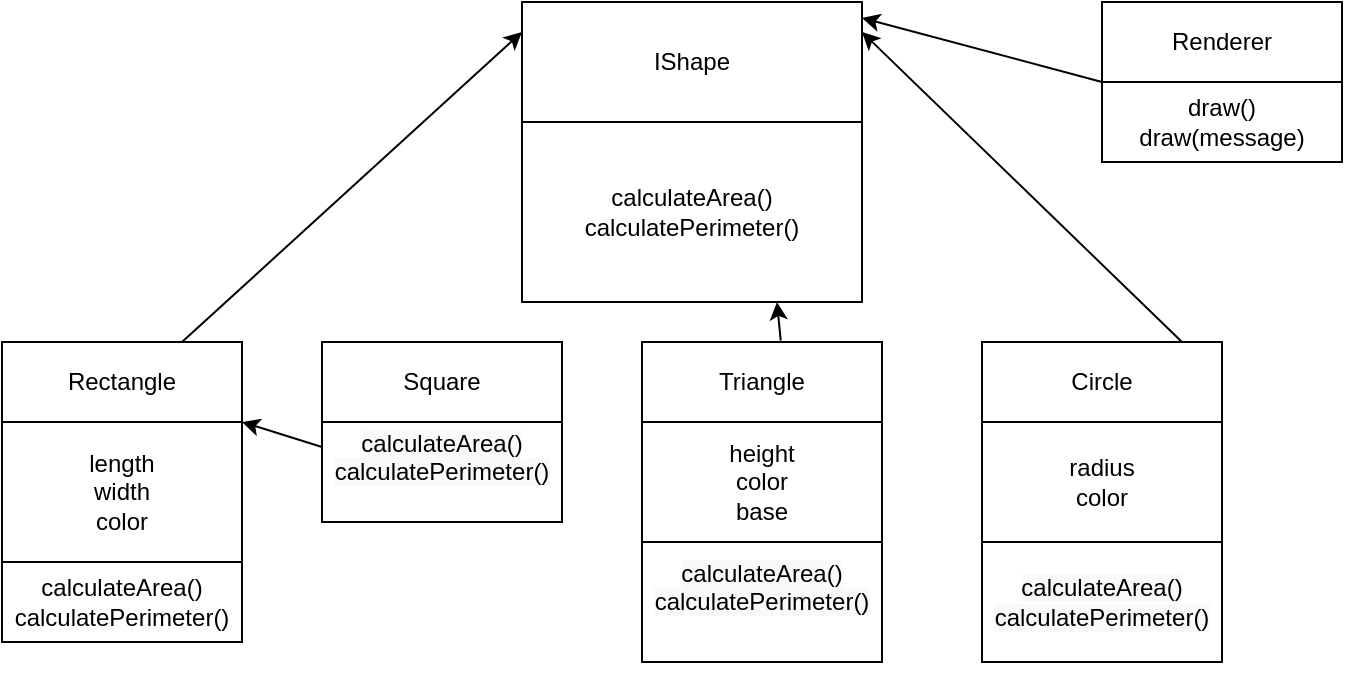 <mxfile version="19.0.3" type="device"><diagram id="A9ie72knZb0VbW60oq-e" name="Page-1"><mxGraphModel dx="782" dy="531" grid="1" gridSize="10" guides="1" tooltips="1" connect="1" arrows="1" fold="1" page="1" pageScale="1" pageWidth="850" pageHeight="1100" math="0" shadow="0"><root><mxCell id="0"/><mxCell id="1" parent="0"/><mxCell id="dua0M77YyatZEMVhP6fL-4" value="IShape" style="rounded=0;whiteSpace=wrap;html=1;" parent="1" vertex="1"><mxGeometry x="360" y="140" width="170" height="60" as="geometry"/></mxCell><mxCell id="dua0M77YyatZEMVhP6fL-5" value="calculateArea()&lt;br&gt;calculatePerimeter()" style="rounded=0;whiteSpace=wrap;html=1;" parent="1" vertex="1"><mxGeometry x="360" y="200" width="170" height="90" as="geometry"/></mxCell><mxCell id="dua0M77YyatZEMVhP6fL-6" value="Rectangle" style="rounded=0;whiteSpace=wrap;html=1;" parent="1" vertex="1"><mxGeometry x="100" y="310" width="120" height="40" as="geometry"/></mxCell><mxCell id="dua0M77YyatZEMVhP6fL-7" value="length&lt;br&gt;width&lt;br&gt;color&lt;br&gt;" style="rounded=0;whiteSpace=wrap;html=1;" parent="1" vertex="1"><mxGeometry x="100" y="350" width="120" height="70" as="geometry"/></mxCell><mxCell id="dua0M77YyatZEMVhP6fL-8" value="calculateArea()&lt;br&gt;calculatePerimeter()" style="rounded=0;whiteSpace=wrap;html=1;" parent="1" vertex="1"><mxGeometry x="100" y="420" width="120" height="40" as="geometry"/></mxCell><mxCell id="dua0M77YyatZEMVhP6fL-9" value="Square" style="rounded=0;whiteSpace=wrap;html=1;" parent="1" vertex="1"><mxGeometry x="260" y="310" width="120" height="40" as="geometry"/></mxCell><mxCell id="dua0M77YyatZEMVhP6fL-10" value="&#10;&lt;span style=&quot;color: rgb(0, 0, 0); font-family: Helvetica; font-size: 12px; font-style: normal; font-variant-ligatures: normal; font-variant-caps: normal; font-weight: 400; letter-spacing: normal; orphans: 2; text-align: center; text-indent: 0px; text-transform: none; widows: 2; word-spacing: 0px; -webkit-text-stroke-width: 0px; background-color: rgb(248, 249, 250); text-decoration-thickness: initial; text-decoration-style: initial; text-decoration-color: initial; float: none; display: inline !important;&quot;&gt;calculateArea()&lt;/span&gt;&lt;br style=&quot;color: rgb(0, 0, 0); font-family: Helvetica; font-size: 12px; font-style: normal; font-variant-ligatures: normal; font-variant-caps: normal; font-weight: 400; letter-spacing: normal; orphans: 2; text-align: center; text-indent: 0px; text-transform: none; widows: 2; word-spacing: 0px; -webkit-text-stroke-width: 0px; background-color: rgb(248, 249, 250); text-decoration-thickness: initial; text-decoration-style: initial; text-decoration-color: initial;&quot;&gt;&lt;span style=&quot;color: rgb(0, 0, 0); font-family: Helvetica; font-size: 12px; font-style: normal; font-variant-ligatures: normal; font-variant-caps: normal; font-weight: 400; letter-spacing: normal; orphans: 2; text-align: center; text-indent: 0px; text-transform: none; widows: 2; word-spacing: 0px; -webkit-text-stroke-width: 0px; background-color: rgb(248, 249, 250); text-decoration-thickness: initial; text-decoration-style: initial; text-decoration-color: initial; float: none; display: inline !important;&quot;&gt;calculatePerimeter()&lt;/span&gt;&#10;&#10;" style="rounded=0;whiteSpace=wrap;html=1;" parent="1" vertex="1"><mxGeometry x="260" y="350" width="120" height="50" as="geometry"/></mxCell><mxCell id="dua0M77YyatZEMVhP6fL-11" value="height&lt;br&gt;color&lt;br&gt;base" style="rounded=0;whiteSpace=wrap;html=1;" parent="1" vertex="1"><mxGeometry x="420" y="350" width="120" height="60" as="geometry"/></mxCell><mxCell id="dua0M77YyatZEMVhP6fL-12" value="Triangle" style="rounded=0;whiteSpace=wrap;html=1;" parent="1" vertex="1"><mxGeometry x="420" y="310" width="120" height="40" as="geometry"/></mxCell><mxCell id="dua0M77YyatZEMVhP6fL-13" value="&#10;&lt;span style=&quot;color: rgb(0, 0, 0); font-family: Helvetica; font-size: 12px; font-style: normal; font-variant-ligatures: normal; font-variant-caps: normal; font-weight: 400; letter-spacing: normal; orphans: 2; text-align: center; text-indent: 0px; text-transform: none; widows: 2; word-spacing: 0px; -webkit-text-stroke-width: 0px; background-color: rgb(248, 249, 250); text-decoration-thickness: initial; text-decoration-style: initial; text-decoration-color: initial; float: none; display: inline !important;&quot;&gt;calculateArea()&lt;/span&gt;&lt;br style=&quot;color: rgb(0, 0, 0); font-family: Helvetica; font-size: 12px; font-style: normal; font-variant-ligatures: normal; font-variant-caps: normal; font-weight: 400; letter-spacing: normal; orphans: 2; text-align: center; text-indent: 0px; text-transform: none; widows: 2; word-spacing: 0px; -webkit-text-stroke-width: 0px; background-color: rgb(248, 249, 250); text-decoration-thickness: initial; text-decoration-style: initial; text-decoration-color: initial;&quot;&gt;&lt;span style=&quot;color: rgb(0, 0, 0); font-family: Helvetica; font-size: 12px; font-style: normal; font-variant-ligatures: normal; font-variant-caps: normal; font-weight: 400; letter-spacing: normal; orphans: 2; text-align: center; text-indent: 0px; text-transform: none; widows: 2; word-spacing: 0px; -webkit-text-stroke-width: 0px; background-color: rgb(248, 249, 250); text-decoration-thickness: initial; text-decoration-style: initial; text-decoration-color: initial; float: none; display: inline !important;&quot;&gt;calculatePerimeter()&lt;/span&gt;&#10;&#10;" style="rounded=0;whiteSpace=wrap;html=1;" parent="1" vertex="1"><mxGeometry x="420" y="410" width="120" height="60" as="geometry"/></mxCell><mxCell id="dua0M77YyatZEMVhP6fL-14" value="Circle" style="rounded=0;whiteSpace=wrap;html=1;" parent="1" vertex="1"><mxGeometry x="590" y="310" width="120" height="40" as="geometry"/></mxCell><mxCell id="dua0M77YyatZEMVhP6fL-15" value="&#10;&lt;br style=&quot;color: rgb(0, 0, 0); font-family: Helvetica; font-size: 12px; font-style: normal; font-variant-ligatures: normal; font-variant-caps: normal; font-weight: 400; letter-spacing: normal; orphans: 2; text-align: center; text-indent: 0px; text-transform: none; widows: 2; word-spacing: 0px; -webkit-text-stroke-width: 0px; background-color: rgb(248, 249, 250); text-decoration-thickness: initial; text-decoration-style: initial; text-decoration-color: initial;&quot;&gt;&lt;span style=&quot;color: rgb(0, 0, 0); font-family: Helvetica; font-size: 12px; font-style: normal; font-variant-ligatures: normal; font-variant-caps: normal; font-weight: 400; letter-spacing: normal; orphans: 2; text-align: center; text-indent: 0px; text-transform: none; widows: 2; word-spacing: 0px; -webkit-text-stroke-width: 0px; text-decoration-thickness: initial; text-decoration-style: initial; text-decoration-color: initial; background-color: rgb(248, 249, 250); float: none; display: inline !important;&quot;&gt;calculateArea()&lt;/span&gt;&lt;br style=&quot;color: rgb(0, 0, 0); font-family: Helvetica; font-size: 12px; font-style: normal; font-variant-ligatures: normal; font-variant-caps: normal; font-weight: 400; letter-spacing: normal; orphans: 2; text-align: center; text-indent: 0px; text-transform: none; widows: 2; word-spacing: 0px; -webkit-text-stroke-width: 0px; text-decoration-thickness: initial; text-decoration-style: initial; text-decoration-color: initial; background-color: rgb(248, 249, 250);&quot;&gt;&lt;span style=&quot;color: rgb(0, 0, 0); font-family: Helvetica; font-size: 12px; font-style: normal; font-variant-ligatures: normal; font-variant-caps: normal; font-weight: 400; letter-spacing: normal; orphans: 2; text-align: center; text-indent: 0px; text-transform: none; widows: 2; word-spacing: 0px; -webkit-text-stroke-width: 0px; text-decoration-thickness: initial; text-decoration-style: initial; text-decoration-color: initial; background-color: rgb(248, 249, 250); float: none; display: inline !important;&quot;&gt;calculatePerimeter()&lt;/span&gt;&lt;br style=&quot;color: rgb(0, 0, 0); font-family: Helvetica; font-size: 12px; font-style: normal; font-variant-ligatures: normal; font-variant-caps: normal; font-weight: 400; letter-spacing: normal; orphans: 2; text-align: center; text-indent: 0px; text-transform: none; widows: 2; word-spacing: 0px; -webkit-text-stroke-width: 0px; background-color: rgb(248, 249, 250); text-decoration-thickness: initial; text-decoration-style: initial; text-decoration-color: initial;&quot;&gt;&#10;&#10;" style="rounded=0;whiteSpace=wrap;html=1;" parent="1" vertex="1"><mxGeometry x="590" y="410" width="120" height="60" as="geometry"/></mxCell><mxCell id="dua0M77YyatZEMVhP6fL-16" value="radius&lt;br&gt;color" style="rounded=0;whiteSpace=wrap;html=1;" parent="1" vertex="1"><mxGeometry x="590" y="350" width="120" height="60" as="geometry"/></mxCell><mxCell id="dua0M77YyatZEMVhP6fL-17" value="" style="endArrow=classic;html=1;rounded=0;entryX=0;entryY=0.25;entryDx=0;entryDy=0;exitX=0.75;exitY=0;exitDx=0;exitDy=0;" parent="1" source="dua0M77YyatZEMVhP6fL-6" target="dua0M77YyatZEMVhP6fL-4" edge="1"><mxGeometry width="50" height="50" relative="1" as="geometry"><mxPoint x="220" y="280" as="sourcePoint"/><mxPoint x="270" y="230" as="targetPoint"/></mxGeometry></mxCell><mxCell id="dua0M77YyatZEMVhP6fL-19" value="" style="endArrow=classic;html=1;rounded=0;entryX=0.75;entryY=1;entryDx=0;entryDy=0;exitX=0.578;exitY=-0.017;exitDx=0;exitDy=0;exitPerimeter=0;" parent="1" source="dua0M77YyatZEMVhP6fL-12" target="dua0M77YyatZEMVhP6fL-5" edge="1"><mxGeometry width="50" height="50" relative="1" as="geometry"><mxPoint x="500" y="300" as="sourcePoint"/><mxPoint x="520" y="270" as="targetPoint"/></mxGeometry></mxCell><mxCell id="dua0M77YyatZEMVhP6fL-20" value="" style="endArrow=classic;html=1;rounded=0;entryX=1;entryY=0;entryDx=0;entryDy=0;exitX=0;exitY=0.25;exitDx=0;exitDy=0;" parent="1" source="dua0M77YyatZEMVhP6fL-10" target="dua0M77YyatZEMVhP6fL-7" edge="1"><mxGeometry width="50" height="50" relative="1" as="geometry"><mxPoint x="340" y="480" as="sourcePoint"/><mxPoint x="300" y="415" as="targetPoint"/></mxGeometry></mxCell><mxCell id="dua0M77YyatZEMVhP6fL-21" value="" style="endArrow=classic;html=1;rounded=0;entryX=1;entryY=0.25;entryDx=0;entryDy=0;" parent="1" target="dua0M77YyatZEMVhP6fL-4" edge="1"><mxGeometry width="50" height="50" relative="1" as="geometry"><mxPoint x="690" y="310" as="sourcePoint"/><mxPoint x="740" y="260" as="targetPoint"/></mxGeometry></mxCell><mxCell id="dua0M77YyatZEMVhP6fL-22" value="Renderer" style="rounded=0;whiteSpace=wrap;html=1;" parent="1" vertex="1"><mxGeometry x="650" y="140" width="120" height="40" as="geometry"/></mxCell><mxCell id="dua0M77YyatZEMVhP6fL-23" value="draw()&lt;br&gt;draw(message)" style="rounded=0;whiteSpace=wrap;html=1;" parent="1" vertex="1"><mxGeometry x="650" y="180" width="120" height="40" as="geometry"/></mxCell><mxCell id="dua0M77YyatZEMVhP6fL-24" value="" style="endArrow=classic;html=1;rounded=0;exitX=0;exitY=0;exitDx=0;exitDy=0;entryX=1;entryY=0.133;entryDx=0;entryDy=0;entryPerimeter=0;" parent="1" source="dua0M77YyatZEMVhP6fL-23" target="dua0M77YyatZEMVhP6fL-4" edge="1"><mxGeometry width="50" height="50" relative="1" as="geometry"><mxPoint x="610" y="200" as="sourcePoint"/><mxPoint x="530" y="160" as="targetPoint"/></mxGeometry></mxCell></root></mxGraphModel></diagram></mxfile>